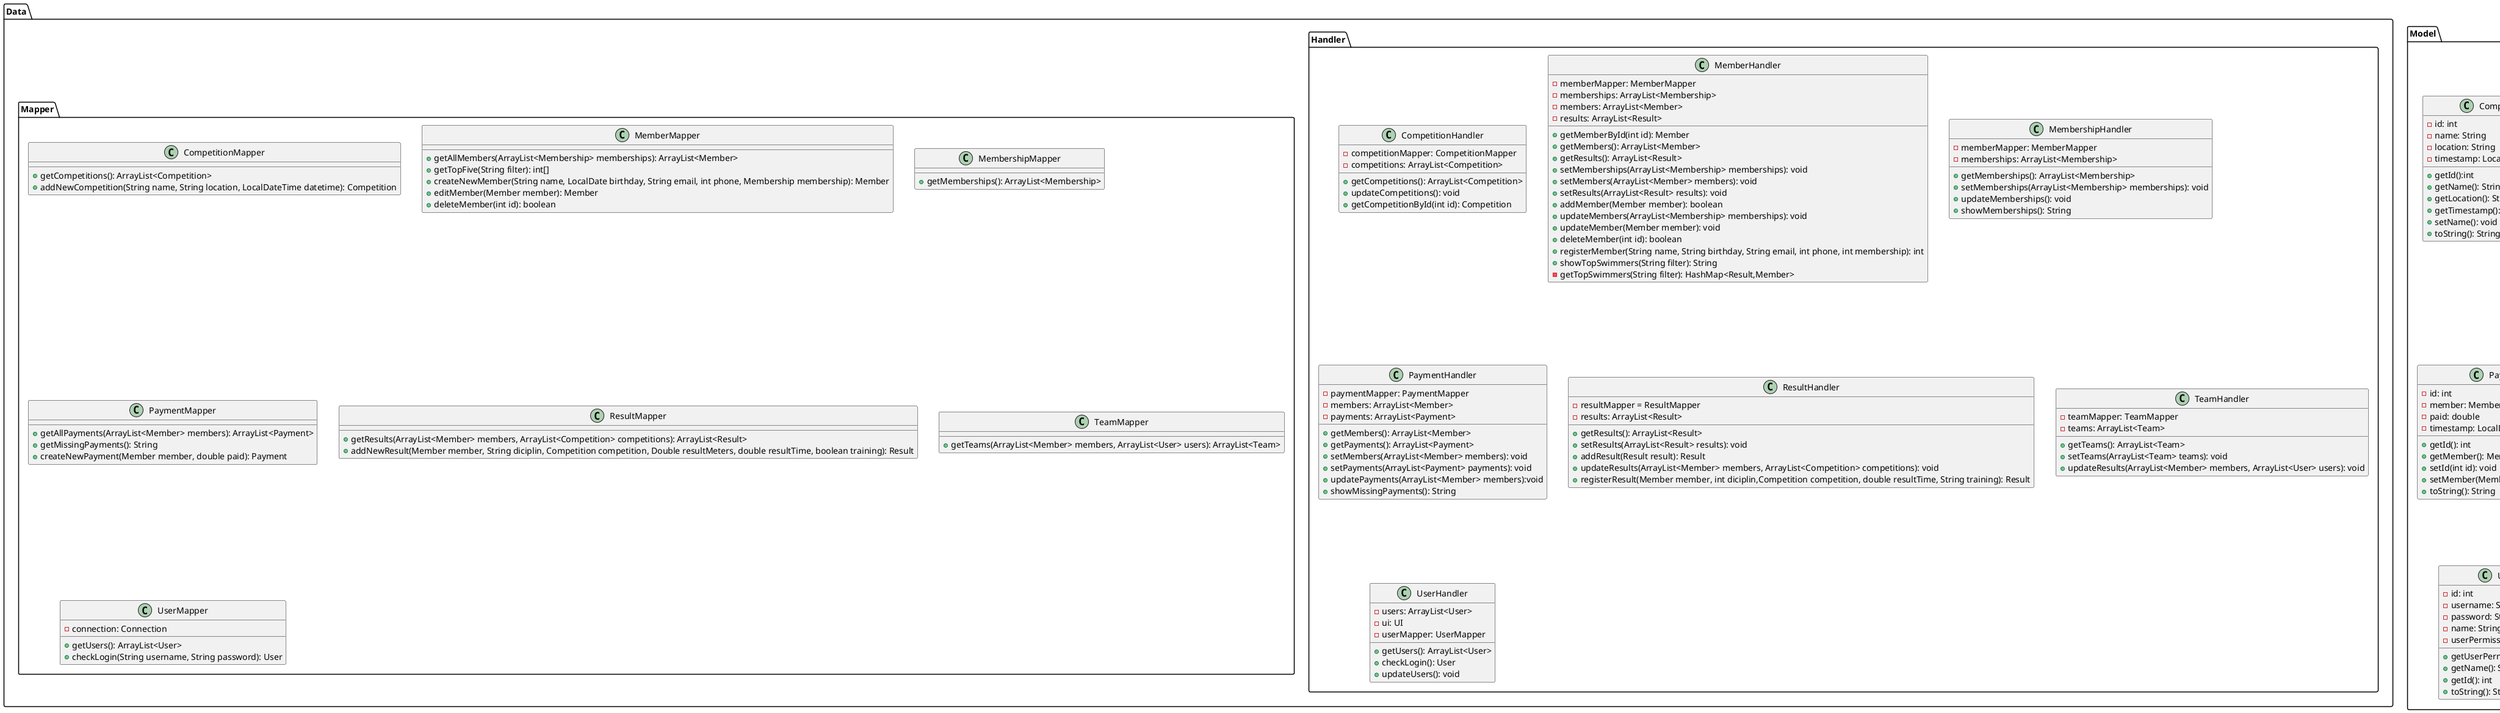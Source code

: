 @startuml

package Controller{
    class BaseController {
        UI ui
        MainController ctrl
        UserHandler userHandler

        +login(): void
        +logout(): void
        -exitApplication(): void
    }

    abstract class MainController{
        +{abstract} void showMenu()
        #UI ui
        #UserHandler userHandler
        #MemberHandler memberHandler
        #MembershipHandler membershipHandler
        #PaymentHandler paymentHandler
        #CompetitionHandler competitionHandler
        #ResultHandler resultHandler
        #TeamHandler teamHandler

        +showTop(String filter): void
        +showMissingPayments(): void
        +showContingents(): void
        +addResult(): void
        +refreshData(): void
    }

    class AdminController {
        BaseController base

        +showMenu(): void
        -registerNewMember(): void
        -changeMember(): void
        -deleteMember(): void
    }

    class ModeratorController {
        BaseController base

        +showMenu(): void
    }

    class UserController {
        BaseController base

        +showMenu(): void
    }

    BaseController <..> MainController : Use
    class AdminController extends MainController
    class ModeratorController extends MainController
    class UserController extends MainController

}

package Data{
    package Handler{
        class CompetitionHandler{
            -competitionMapper: CompetitionMapper
            -competitions: ArrayList<Competition>

            +getCompetitions(): ArrayList<Competition>
            +updateCompetitions(): void
            +getCompetitionById(int id): Competition
        }

        class MemberHandler{
            -memberMapper: MemberMapper
            -memberships: ArrayList<Membership>
            -members: ArrayList<Member>
            -results: ArrayList<Result>

            +getMemberById(int id): Member
            +getMembers(): ArrayList<Member>
            +getResults(): ArrayList<Result>
            +setMemberships(ArrayList<Membership> memberships): void
            +setMembers(ArrayList<Member> members): void
            +setResults(ArrayList<Result> results): void
            +addMember(Member member): boolean
            +updateMembers(ArrayList<Membership> memberships): void
            +updateMember(Member member): void
            +deleteMember(int id): boolean
            +registerMember(String name, String birthday, String email, int phone, int membership): int
            +showTopSwimmers(String filter): String
            -getTopSwimmers(String filter): HashMap<Result,Member>
        }

        class MembershipHandler{
            -memberMapper: MemberMapper
            -memberships: ArrayList<Membership>

            +getMemberships(): ArrayList<Membership>
            +setMemberships(ArrayList<Membership> memberships): void
            +updateMemberships(): void
            +showMemberships(): String
        }

        class PaymentHandler{
            -paymentMapper: PaymentMapper
            -members: ArrayList<Member>
            -payments: ArrayList<Payment>

            +getMembers(): ArrayList<Member>
            +getPayments(): ArrayList<Payment>
            +setMembers(ArrayList<Member> members): void
            +setPayments(ArrayList<Payment> payments): void
            +updatePayments(ArrayList<Member> members):void
            +showMissingPayments(): String
        }

        class ResultHandler{
            -resultMapper = ResultMapper
            -results: ArrayList<Result>

            +getResults(): ArrayList<Result>
            +setResults(ArrayList<Result> results): void
            +addResult(Result result): Result
            +updateResults(ArrayList<Member> members, ArrayList<Competition> competitions): void
            +registerResult(Member member, int diciplin,Competition competition, double resultTime, String training): Result
        }

        class TeamHandler{
            -teamMapper: TeamMapper
            -teams: ArrayList<Team>

            +getTeams(): ArrayList<Team>
            +setTeams(ArrayList<Team> teams): void
            +updateResults(ArrayList<Member> members, ArrayList<User> users): void
        }

        class UserHandler{
            -users: ArrayList<User>
            -ui: UI
            -userMapper: UserMapper

            +getUsers(): ArrayList<User>
            +checkLogin(): User
            +updateUsers(): void
        }
    }

    package Mapper{
        class CompetitionMapper{
            +getCompetitions(): ArrayList<Competition>
            +addNewCompetition(String name, String location, LocalDateTime datetime): Competition
        }

        class MemberMapper{
            +getAllMembers(ArrayList<Membership> memberships): ArrayList<Member>
            +getTopFive(String filter): int[]
            +createNewMember(String name, LocalDate birthday, String email, int phone, Membership membership): Member
            +editMember(Member member): Member
            +deleteMember(int id): boolean
        }

        class MembershipMapper{
            +getMemberships(): ArrayList<Membership>
        }

        class PaymentMapper{
            +getAllPayments(ArrayList<Member> members): ArrayList<Payment>
            +getMissingPayments(): String
            +createNewPayment(Member member, double paid): Payment
        }

        class ResultMapper{
            +getResults(ArrayList<Member> members, ArrayList<Competition> competitions): ArrayList<Result>
            +addNewResult(Member member, String diciplin, Competition competition, Double resultMeters, double resultTime, boolean training): Result
        }

        class TeamMapper{
            +getTeams(ArrayList<Member> members, ArrayList<User> users): ArrayList<Team>
        }

        class UserMapper{
            -connection: Connection

            +getUsers(): ArrayList<User>
            +checkLogin(String username, String password): User
        }
    }
}

package Model {
    class Competition{
        -id: int
        -name: String
        -location: String
        -timestamp: LocalDateTime

        +getId():int
        +getName(): String
        +getLocation(): String
        +getTimestamp(): LocalDateTime
        +setName(): void
        +toString(): String

    }

    class Member{
        -id: int
        -name: String
        -birthday: LocalDate
        -email: String
        -phone: int
        -membership: Membership

        +getMemberById(int id, ArrayList<Member> list): Member
        +calculateAge(): int
        +getId(): int
        +getName(): String
        +getBirthday(): LocalDate
        +getEmail(): String
        +getPhone(): int
        +getMembership(): Membership
        +setEmail(String email): void
        +setPhone(int phone): void
        +setMembership(Membership membership): void
        +toString(): String
    }

    class Membership{
        -id: int
        -name: String
        -price: double

        +getId(): int
        +getName(): String
        +getPrice(): double
        +setId(int id): void
        +toString(): String
    }

    class Payment{
        -id: int
        -member: Member
        -paid: double
        -timestamp: LocalDateTime

        +getId(): int
        +getMember(): Member
        +setId(int id): void
        +setMember(Member member): void
        +toString(): String

    }

    class Result{
        -id: int
        -member: Member
        -diciplin: String
        -competition: Competition
        -resultMeters: double
        -resultTime: double
        -training: boolean

        +getId(): int
        +getMember(): Member
        +setMember(Member member): void
        +toString(): String
    }

    class Team{
        -id: int
        -name: String
        -coach: User
        -teamMembers: ArrayList<Member>

        +toString(): String
    }

    class User{
        -id: int
        -username: String
        -password: String
        -name: String
        -userPermissions: int

        +getUserPermissions(): int
        +getName(): String
        +getId(): int
        +toString(): String
    }

}

package Util{
    class DBConnector{
        -Connection connection;
        -{static}DBConnector instance;
        -String serverIP
        -String serverPort
        -String serverUsr
        -String serverPsw
        -String serverDb

        -DBConnector()
        +{static}getInstance(): DBConnector
        +getConnection(): Connection
    }
}

package View{
    interface UIInterface{
        void printMessage(String str)
        void printMenu(String menuStr)
        String getStrInput()
        int getIntInput()
        double getDoubleInput()
    }

    class UI {
        -Scanner input
        +printMessage(String str)
        +printMenu(String menuStr)
        +getStrInput(): String
        +getIntInput(): int
        +getDoubleInput(): double

    }

    class UI implements UIInterface

}

@enduml